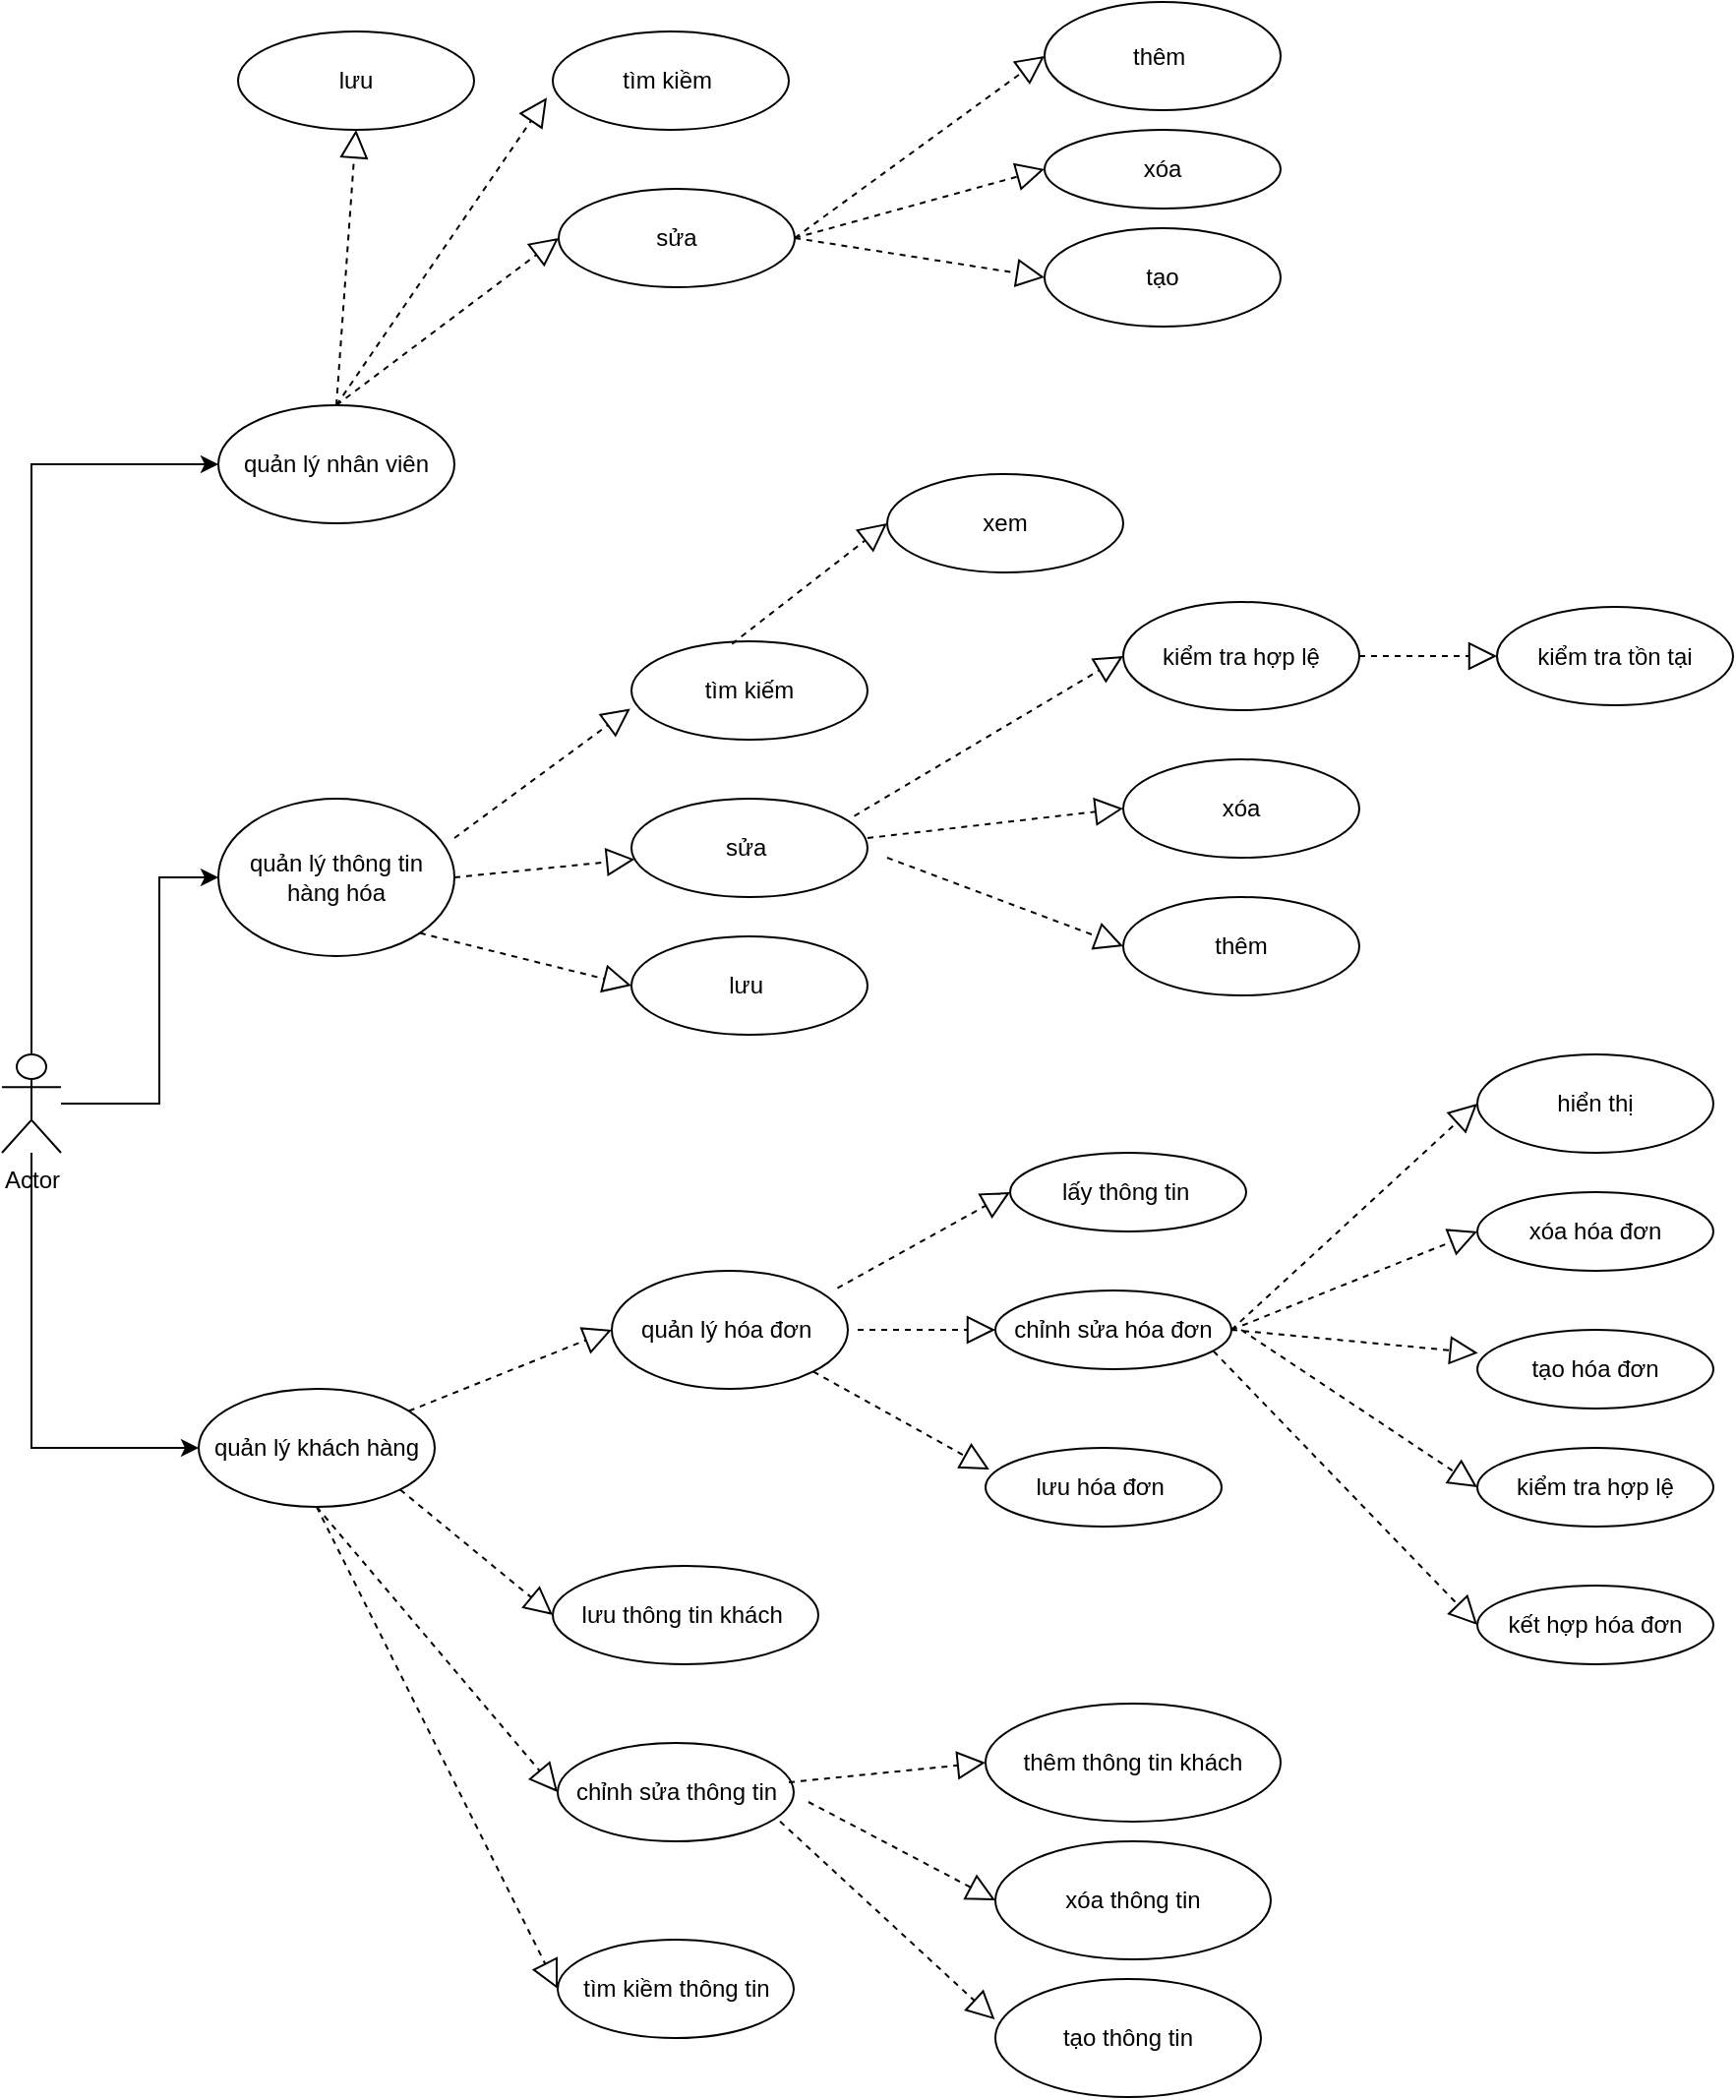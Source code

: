 <mxfile version="24.3.1" type="device">
  <diagram name="Page-1" id="PsJI7rxM4qy0Tq4tHfO_">
    <mxGraphModel dx="1750" dy="870" grid="1" gridSize="10" guides="1" tooltips="1" connect="1" arrows="1" fold="1" page="1" pageScale="1" pageWidth="827" pageHeight="1169" background="none" math="0" shadow="0">
      <root>
        <mxCell id="0" />
        <mxCell id="1" parent="0" />
        <mxCell id="ViQ-UUM5c2DfVasqTYiO-43" style="edgeStyle=orthogonalEdgeStyle;rounded=0;orthogonalLoop=1;jettySize=auto;html=1;entryX=0;entryY=0.5;entryDx=0;entryDy=0;" edge="1" parent="1" source="ViQ-UUM5c2DfVasqTYiO-2" target="ViQ-UUM5c2DfVasqTYiO-10">
          <mxGeometry relative="1" as="geometry">
            <Array as="points">
              <mxPoint x="120" y="575" />
              <mxPoint x="120" y="460" />
            </Array>
          </mxGeometry>
        </mxCell>
        <mxCell id="ViQ-UUM5c2DfVasqTYiO-47" style="edgeStyle=orthogonalEdgeStyle;rounded=0;orthogonalLoop=1;jettySize=auto;html=1;entryX=0;entryY=0.5;entryDx=0;entryDy=0;" edge="1" parent="1" source="ViQ-UUM5c2DfVasqTYiO-2" target="ViQ-UUM5c2DfVasqTYiO-36">
          <mxGeometry relative="1" as="geometry">
            <Array as="points">
              <mxPoint x="55" y="250" />
            </Array>
          </mxGeometry>
        </mxCell>
        <mxCell id="ViQ-UUM5c2DfVasqTYiO-48" style="edgeStyle=orthogonalEdgeStyle;rounded=0;orthogonalLoop=1;jettySize=auto;html=1;entryX=0;entryY=0.5;entryDx=0;entryDy=0;" edge="1" parent="1" source="ViQ-UUM5c2DfVasqTYiO-2" target="ViQ-UUM5c2DfVasqTYiO-27">
          <mxGeometry relative="1" as="geometry">
            <Array as="points">
              <mxPoint x="55" y="750" />
            </Array>
          </mxGeometry>
        </mxCell>
        <mxCell id="ViQ-UUM5c2DfVasqTYiO-2" value="Actor" style="shape=umlActor;verticalLabelPosition=bottom;verticalAlign=top;html=1;outlineConnect=0;" vertex="1" parent="1">
          <mxGeometry x="40" y="550" width="30" height="50" as="geometry" />
        </mxCell>
        <mxCell id="ViQ-UUM5c2DfVasqTYiO-8" value="xem" style="ellipse;whiteSpace=wrap;html=1;" vertex="1" parent="1">
          <mxGeometry x="490" y="255" width="120" height="50" as="geometry" />
        </mxCell>
        <mxCell id="ViQ-UUM5c2DfVasqTYiO-9" value="tìm kiếm" style="ellipse;whiteSpace=wrap;html=1;" vertex="1" parent="1">
          <mxGeometry x="360" y="340" width="120" height="50" as="geometry" />
        </mxCell>
        <mxCell id="ViQ-UUM5c2DfVasqTYiO-10" value="quản lý thông tin hàng hóa" style="ellipse;whiteSpace=wrap;html=1;" vertex="1" parent="1">
          <mxGeometry x="150" y="420" width="120" height="80" as="geometry" />
        </mxCell>
        <mxCell id="ViQ-UUM5c2DfVasqTYiO-11" value="xóa" style="ellipse;whiteSpace=wrap;html=1;" vertex="1" parent="1">
          <mxGeometry x="610" y="400" width="120" height="50" as="geometry" />
        </mxCell>
        <mxCell id="ViQ-UUM5c2DfVasqTYiO-12" value="sửa&amp;nbsp;" style="ellipse;whiteSpace=wrap;html=1;" vertex="1" parent="1">
          <mxGeometry x="360" y="420" width="120" height="50" as="geometry" />
        </mxCell>
        <mxCell id="ViQ-UUM5c2DfVasqTYiO-13" value="thêm" style="ellipse;whiteSpace=wrap;html=1;" vertex="1" parent="1">
          <mxGeometry x="610" y="470" width="120" height="50" as="geometry" />
        </mxCell>
        <mxCell id="ViQ-UUM5c2DfVasqTYiO-14" value="quản lý hóa đơn&amp;nbsp;" style="ellipse;whiteSpace=wrap;html=1;" vertex="1" parent="1">
          <mxGeometry x="350" y="660" width="120" height="60" as="geometry" />
        </mxCell>
        <mxCell id="ViQ-UUM5c2DfVasqTYiO-15" value="lấy thông tin&amp;nbsp;" style="ellipse;whiteSpace=wrap;html=1;" vertex="1" parent="1">
          <mxGeometry x="552.5" y="600" width="120" height="40" as="geometry" />
        </mxCell>
        <mxCell id="ViQ-UUM5c2DfVasqTYiO-16" value="lưu&amp;nbsp;" style="ellipse;whiteSpace=wrap;html=1;" vertex="1" parent="1">
          <mxGeometry x="360" y="490" width="120" height="50" as="geometry" />
        </mxCell>
        <mxCell id="ViQ-UUM5c2DfVasqTYiO-17" value="tạo hóa đơn" style="ellipse;whiteSpace=wrap;html=1;" vertex="1" parent="1">
          <mxGeometry x="790" y="690" width="120" height="40" as="geometry" />
        </mxCell>
        <mxCell id="ViQ-UUM5c2DfVasqTYiO-18" value="kết hợp hóa đơn" style="ellipse;whiteSpace=wrap;html=1;" vertex="1" parent="1">
          <mxGeometry x="790" y="820" width="120" height="40" as="geometry" />
        </mxCell>
        <mxCell id="ViQ-UUM5c2DfVasqTYiO-19" value="lưu hóa đơn&amp;nbsp;" style="ellipse;whiteSpace=wrap;html=1;" vertex="1" parent="1">
          <mxGeometry x="540" y="750" width="120" height="40" as="geometry" />
        </mxCell>
        <mxCell id="ViQ-UUM5c2DfVasqTYiO-20" value="chỉnh sửa hóa đơn" style="ellipse;whiteSpace=wrap;html=1;" vertex="1" parent="1">
          <mxGeometry x="545" y="670" width="120" height="40" as="geometry" />
        </mxCell>
        <mxCell id="ViQ-UUM5c2DfVasqTYiO-21" value="kiểm tra hợp lệ" style="ellipse;whiteSpace=wrap;html=1;" vertex="1" parent="1">
          <mxGeometry x="610" y="320" width="120" height="55" as="geometry" />
        </mxCell>
        <mxCell id="ViQ-UUM5c2DfVasqTYiO-23" value="kiểm tra tồn tại" style="ellipse;whiteSpace=wrap;html=1;" vertex="1" parent="1">
          <mxGeometry x="800" y="322.5" width="120" height="50" as="geometry" />
        </mxCell>
        <mxCell id="ViQ-UUM5c2DfVasqTYiO-24" value="xóa hóa đơn" style="ellipse;whiteSpace=wrap;html=1;" vertex="1" parent="1">
          <mxGeometry x="790" y="620" width="120" height="40" as="geometry" />
        </mxCell>
        <mxCell id="ViQ-UUM5c2DfVasqTYiO-25" value="kiểm tra hợp lệ" style="ellipse;whiteSpace=wrap;html=1;" vertex="1" parent="1">
          <mxGeometry x="790" y="750" width="120" height="40" as="geometry" />
        </mxCell>
        <mxCell id="ViQ-UUM5c2DfVasqTYiO-26" value="hiển thị" style="ellipse;whiteSpace=wrap;html=1;" vertex="1" parent="1">
          <mxGeometry x="790" y="550" width="120" height="50" as="geometry" />
        </mxCell>
        <mxCell id="ViQ-UUM5c2DfVasqTYiO-27" value="quản lý khách hàng" style="ellipse;whiteSpace=wrap;html=1;" vertex="1" parent="1">
          <mxGeometry x="140" y="720" width="120" height="60" as="geometry" />
        </mxCell>
        <mxCell id="ViQ-UUM5c2DfVasqTYiO-28" value="thêm thông tin khách" style="ellipse;whiteSpace=wrap;html=1;" vertex="1" parent="1">
          <mxGeometry x="540" y="880" width="150" height="60" as="geometry" />
        </mxCell>
        <mxCell id="ViQ-UUM5c2DfVasqTYiO-29" value="lưu thông tin khách&amp;nbsp;" style="ellipse;whiteSpace=wrap;html=1;" vertex="1" parent="1">
          <mxGeometry x="320" y="810" width="135" height="50" as="geometry" />
        </mxCell>
        <mxCell id="ViQ-UUM5c2DfVasqTYiO-30" value="chỉnh sửa thông tin" style="ellipse;whiteSpace=wrap;html=1;" vertex="1" parent="1">
          <mxGeometry x="322.5" y="900" width="120" height="50" as="geometry" />
        </mxCell>
        <mxCell id="ViQ-UUM5c2DfVasqTYiO-32" value="xóa thông tin" style="ellipse;whiteSpace=wrap;html=1;" vertex="1" parent="1">
          <mxGeometry x="545" y="950" width="140" height="60" as="geometry" />
        </mxCell>
        <mxCell id="ViQ-UUM5c2DfVasqTYiO-34" value="tạo thông tin" style="ellipse;whiteSpace=wrap;html=1;" vertex="1" parent="1">
          <mxGeometry x="545" y="1020" width="135" height="60" as="geometry" />
        </mxCell>
        <mxCell id="ViQ-UUM5c2DfVasqTYiO-35" value="tìm kiềm thông tin" style="ellipse;whiteSpace=wrap;html=1;" vertex="1" parent="1">
          <mxGeometry x="322.5" y="1000" width="120" height="50" as="geometry" />
        </mxCell>
        <mxCell id="ViQ-UUM5c2DfVasqTYiO-36" value="quản lý nhân viên" style="ellipse;whiteSpace=wrap;html=1;" vertex="1" parent="1">
          <mxGeometry x="150" y="220" width="120" height="60" as="geometry" />
        </mxCell>
        <mxCell id="ViQ-UUM5c2DfVasqTYiO-37" value="tìm kiềm&amp;nbsp;" style="ellipse;whiteSpace=wrap;html=1;" vertex="1" parent="1">
          <mxGeometry x="320" y="30" width="120" height="50" as="geometry" />
        </mxCell>
        <mxCell id="ViQ-UUM5c2DfVasqTYiO-38" value="sửa" style="ellipse;whiteSpace=wrap;html=1;" vertex="1" parent="1">
          <mxGeometry x="323" y="110" width="120" height="50" as="geometry" />
        </mxCell>
        <mxCell id="ViQ-UUM5c2DfVasqTYiO-39" value="thêm&amp;nbsp;" style="ellipse;whiteSpace=wrap;html=1;" vertex="1" parent="1">
          <mxGeometry x="570" y="15" width="120" height="55" as="geometry" />
        </mxCell>
        <mxCell id="ViQ-UUM5c2DfVasqTYiO-40" value="lưu" style="ellipse;whiteSpace=wrap;html=1;" vertex="1" parent="1">
          <mxGeometry x="160" y="30" width="120" height="50" as="geometry" />
        </mxCell>
        <mxCell id="ViQ-UUM5c2DfVasqTYiO-41" value="xóa" style="ellipse;whiteSpace=wrap;html=1;" vertex="1" parent="1">
          <mxGeometry x="570" y="80" width="120" height="40" as="geometry" />
        </mxCell>
        <mxCell id="ViQ-UUM5c2DfVasqTYiO-42" value="tạo" style="ellipse;whiteSpace=wrap;html=1;" vertex="1" parent="1">
          <mxGeometry x="570" y="130" width="120" height="50" as="geometry" />
        </mxCell>
        <mxCell id="ViQ-UUM5c2DfVasqTYiO-55" value="" style="endArrow=block;dashed=1;endFill=0;endSize=12;html=1;rounded=0;entryX=0;entryY=0.5;entryDx=0;entryDy=0;" edge="1" parent="1" source="ViQ-UUM5c2DfVasqTYiO-27" target="ViQ-UUM5c2DfVasqTYiO-14">
          <mxGeometry width="160" relative="1" as="geometry">
            <mxPoint x="260" y="750" as="sourcePoint" />
            <mxPoint x="420" y="750" as="targetPoint" />
          </mxGeometry>
        </mxCell>
        <mxCell id="ViQ-UUM5c2DfVasqTYiO-56" value="" style="endArrow=block;dashed=1;endFill=0;endSize=12;html=1;rounded=0;entryX=0;entryY=0.5;entryDx=0;entryDy=0;exitX=1;exitY=1;exitDx=0;exitDy=0;" edge="1" parent="1" source="ViQ-UUM5c2DfVasqTYiO-27" target="ViQ-UUM5c2DfVasqTYiO-29">
          <mxGeometry width="160" relative="1" as="geometry">
            <mxPoint x="250" y="780" as="sourcePoint" />
            <mxPoint x="390" y="770" as="targetPoint" />
          </mxGeometry>
        </mxCell>
        <mxCell id="ViQ-UUM5c2DfVasqTYiO-57" value="" style="endArrow=block;dashed=1;endFill=0;endSize=12;html=1;rounded=0;entryX=0;entryY=0.5;entryDx=0;entryDy=0;exitX=0.956;exitY=0.147;exitDx=0;exitDy=0;exitPerimeter=0;" edge="1" parent="1" source="ViQ-UUM5c2DfVasqTYiO-14" target="ViQ-UUM5c2DfVasqTYiO-15">
          <mxGeometry width="160" relative="1" as="geometry">
            <mxPoint x="400" y="619" as="sourcePoint" />
            <mxPoint x="510" y="619.41" as="targetPoint" />
            <Array as="points" />
          </mxGeometry>
        </mxCell>
        <mxCell id="ViQ-UUM5c2DfVasqTYiO-58" value="" style="endArrow=block;dashed=1;endFill=0;endSize=12;html=1;rounded=0;entryX=0;entryY=0.5;entryDx=0;entryDy=0;" edge="1" parent="1" target="ViQ-UUM5c2DfVasqTYiO-20">
          <mxGeometry width="160" relative="1" as="geometry">
            <mxPoint x="475" y="690" as="sourcePoint" />
            <mxPoint x="563" y="630" as="targetPoint" />
            <Array as="points" />
          </mxGeometry>
        </mxCell>
        <mxCell id="ViQ-UUM5c2DfVasqTYiO-59" value="" style="endArrow=block;dashed=1;endFill=0;endSize=12;html=1;rounded=0;exitX=1;exitY=1;exitDx=0;exitDy=0;entryX=0.016;entryY=0.276;entryDx=0;entryDy=0;entryPerimeter=0;" edge="1" parent="1" source="ViQ-UUM5c2DfVasqTYiO-14" target="ViQ-UUM5c2DfVasqTYiO-19">
          <mxGeometry width="160" relative="1" as="geometry">
            <mxPoint x="485" y="689" as="sourcePoint" />
            <mxPoint x="573" y="640" as="targetPoint" />
            <Array as="points" />
          </mxGeometry>
        </mxCell>
        <mxCell id="ViQ-UUM5c2DfVasqTYiO-64" value="" style="endArrow=block;dashed=1;endFill=0;endSize=12;html=1;rounded=0;entryX=0;entryY=0.5;entryDx=0;entryDy=0;exitX=0.5;exitY=1;exitDx=0;exitDy=0;" edge="1" parent="1" source="ViQ-UUM5c2DfVasqTYiO-27" target="ViQ-UUM5c2DfVasqTYiO-30">
          <mxGeometry width="160" relative="1" as="geometry">
            <mxPoint x="430" y="850" as="sourcePoint" />
            <mxPoint x="590" y="850" as="targetPoint" />
          </mxGeometry>
        </mxCell>
        <mxCell id="ViQ-UUM5c2DfVasqTYiO-65" value="" style="endArrow=block;dashed=1;endFill=0;endSize=12;html=1;rounded=0;entryX=0;entryY=0.5;entryDx=0;entryDy=0;exitX=0.5;exitY=1;exitDx=0;exitDy=0;" edge="1" parent="1" target="ViQ-UUM5c2DfVasqTYiO-35">
          <mxGeometry width="160" relative="1" as="geometry">
            <mxPoint x="200" y="780" as="sourcePoint" />
            <mxPoint x="323" y="925" as="targetPoint" />
          </mxGeometry>
        </mxCell>
        <mxCell id="ViQ-UUM5c2DfVasqTYiO-66" value="" style="endArrow=block;dashed=1;endFill=0;endSize=12;html=1;rounded=0;entryX=0;entryY=0.5;entryDx=0;entryDy=0;" edge="1" parent="1" target="ViQ-UUM5c2DfVasqTYiO-28">
          <mxGeometry width="160" relative="1" as="geometry">
            <mxPoint x="440" y="920" as="sourcePoint" />
            <mxPoint x="600" y="920" as="targetPoint" />
          </mxGeometry>
        </mxCell>
        <mxCell id="ViQ-UUM5c2DfVasqTYiO-67" value="" style="endArrow=block;dashed=1;endFill=0;endSize=12;html=1;rounded=0;entryX=0;entryY=0.5;entryDx=0;entryDy=0;" edge="1" parent="1" target="ViQ-UUM5c2DfVasqTYiO-32">
          <mxGeometry width="160" relative="1" as="geometry">
            <mxPoint x="450" y="930" as="sourcePoint" />
            <mxPoint x="550" y="920" as="targetPoint" />
          </mxGeometry>
        </mxCell>
        <mxCell id="ViQ-UUM5c2DfVasqTYiO-68" value="" style="endArrow=block;dashed=1;endFill=0;endSize=12;html=1;rounded=0;entryX=-0.002;entryY=0.343;entryDx=0;entryDy=0;entryPerimeter=0;exitX=0.942;exitY=0.798;exitDx=0;exitDy=0;exitPerimeter=0;" edge="1" parent="1" source="ViQ-UUM5c2DfVasqTYiO-30" target="ViQ-UUM5c2DfVasqTYiO-34">
          <mxGeometry width="160" relative="1" as="geometry">
            <mxPoint x="460" y="940" as="sourcePoint" />
            <mxPoint x="560" y="930" as="targetPoint" />
          </mxGeometry>
        </mxCell>
        <mxCell id="ViQ-UUM5c2DfVasqTYiO-69" value="" style="endArrow=block;dashed=1;endFill=0;endSize=12;html=1;rounded=0;entryX=0;entryY=0.5;entryDx=0;entryDy=0;exitX=1;exitY=0.5;exitDx=0;exitDy=0;" edge="1" parent="1" source="ViQ-UUM5c2DfVasqTYiO-20" target="ViQ-UUM5c2DfVasqTYiO-24">
          <mxGeometry width="160" relative="1" as="geometry">
            <mxPoint x="670" y="710" as="sourcePoint" />
            <mxPoint x="830" y="710" as="targetPoint" />
          </mxGeometry>
        </mxCell>
        <mxCell id="ViQ-UUM5c2DfVasqTYiO-71" value="" style="endArrow=block;dashed=1;endFill=0;endSize=12;html=1;rounded=0;entryX=0.003;entryY=0.294;entryDx=0;entryDy=0;exitX=1;exitY=0.5;exitDx=0;exitDy=0;entryPerimeter=0;" edge="1" parent="1" target="ViQ-UUM5c2DfVasqTYiO-17">
          <mxGeometry width="160" relative="1" as="geometry">
            <mxPoint x="665" y="690" as="sourcePoint" />
            <mxPoint x="790" y="640" as="targetPoint" />
          </mxGeometry>
        </mxCell>
        <mxCell id="ViQ-UUM5c2DfVasqTYiO-72" value="" style="endArrow=block;dashed=1;endFill=0;endSize=12;html=1;rounded=0;entryX=0;entryY=0.5;entryDx=0;entryDy=0;" edge="1" parent="1" target="ViQ-UUM5c2DfVasqTYiO-25">
          <mxGeometry width="160" relative="1" as="geometry">
            <mxPoint x="670" y="690" as="sourcePoint" />
            <mxPoint x="800" y="650" as="targetPoint" />
          </mxGeometry>
        </mxCell>
        <mxCell id="ViQ-UUM5c2DfVasqTYiO-73" value="" style="endArrow=block;dashed=1;endFill=0;endSize=12;html=1;rounded=0;entryX=0;entryY=0.5;entryDx=0;entryDy=0;exitX=0.924;exitY=0.771;exitDx=0;exitDy=0;exitPerimeter=0;" edge="1" parent="1" source="ViQ-UUM5c2DfVasqTYiO-20" target="ViQ-UUM5c2DfVasqTYiO-18">
          <mxGeometry width="160" relative="1" as="geometry">
            <mxPoint x="685" y="710" as="sourcePoint" />
            <mxPoint x="810" y="660" as="targetPoint" />
          </mxGeometry>
        </mxCell>
        <mxCell id="ViQ-UUM5c2DfVasqTYiO-74" value="" style="endArrow=block;dashed=1;endFill=0;endSize=12;html=1;rounded=0;entryX=0;entryY=0.5;entryDx=0;entryDy=0;exitX=1;exitY=0.5;exitDx=0;exitDy=0;" edge="1" parent="1" source="ViQ-UUM5c2DfVasqTYiO-20" target="ViQ-UUM5c2DfVasqTYiO-26">
          <mxGeometry width="160" relative="1" as="geometry">
            <mxPoint x="695" y="720" as="sourcePoint" />
            <mxPoint x="820" y="670" as="targetPoint" />
          </mxGeometry>
        </mxCell>
        <mxCell id="ViQ-UUM5c2DfVasqTYiO-75" value="" style="endArrow=block;dashed=1;endFill=0;endSize=12;html=1;rounded=0;entryX=-0.005;entryY=0.685;entryDx=0;entryDy=0;entryPerimeter=0;exitX=1;exitY=0.25;exitDx=0;exitDy=0;exitPerimeter=0;" edge="1" parent="1" source="ViQ-UUM5c2DfVasqTYiO-10" target="ViQ-UUM5c2DfVasqTYiO-9">
          <mxGeometry width="160" relative="1" as="geometry">
            <mxPoint x="520" y="430" as="sourcePoint" />
            <mxPoint x="680" y="430" as="targetPoint" />
          </mxGeometry>
        </mxCell>
        <mxCell id="ViQ-UUM5c2DfVasqTYiO-76" value="" style="endArrow=block;dashed=1;endFill=0;endSize=12;html=1;rounded=0;exitX=1;exitY=0.5;exitDx=0;exitDy=0;" edge="1" parent="1" source="ViQ-UUM5c2DfVasqTYiO-10" target="ViQ-UUM5c2DfVasqTYiO-12">
          <mxGeometry width="160" relative="1" as="geometry">
            <mxPoint x="280" y="450" as="sourcePoint" />
            <mxPoint x="369" y="384" as="targetPoint" />
          </mxGeometry>
        </mxCell>
        <mxCell id="ViQ-UUM5c2DfVasqTYiO-77" value="" style="endArrow=block;dashed=1;endFill=0;endSize=12;html=1;rounded=0;exitX=1;exitY=1;exitDx=0;exitDy=0;entryX=0;entryY=0.5;entryDx=0;entryDy=0;" edge="1" parent="1" source="ViQ-UUM5c2DfVasqTYiO-10" target="ViQ-UUM5c2DfVasqTYiO-16">
          <mxGeometry width="160" relative="1" as="geometry">
            <mxPoint x="520" y="430" as="sourcePoint" />
            <mxPoint x="680" y="430" as="targetPoint" />
          </mxGeometry>
        </mxCell>
        <mxCell id="ViQ-UUM5c2DfVasqTYiO-78" value="" style="endArrow=block;dashed=1;endFill=0;endSize=12;html=1;rounded=0;entryX=0;entryY=0.5;entryDx=0;entryDy=0;" edge="1" parent="1" target="ViQ-UUM5c2DfVasqTYiO-11">
          <mxGeometry width="160" relative="1" as="geometry">
            <mxPoint x="480" y="440" as="sourcePoint" />
            <mxPoint x="640" y="440" as="targetPoint" />
          </mxGeometry>
        </mxCell>
        <mxCell id="ViQ-UUM5c2DfVasqTYiO-79" value="" style="endArrow=block;dashed=1;endFill=0;endSize=12;html=1;rounded=0;entryX=0;entryY=0.5;entryDx=0;entryDy=0;" edge="1" parent="1" target="ViQ-UUM5c2DfVasqTYiO-13">
          <mxGeometry width="160" relative="1" as="geometry">
            <mxPoint x="490" y="450" as="sourcePoint" />
            <mxPoint x="620" y="435" as="targetPoint" />
          </mxGeometry>
        </mxCell>
        <mxCell id="ViQ-UUM5c2DfVasqTYiO-80" value="" style="endArrow=block;dashed=1;endFill=0;endSize=12;html=1;rounded=0;entryX=0;entryY=0.5;entryDx=0;entryDy=0;exitX=0.944;exitY=0.176;exitDx=0;exitDy=0;exitPerimeter=0;" edge="1" parent="1" source="ViQ-UUM5c2DfVasqTYiO-12" target="ViQ-UUM5c2DfVasqTYiO-21">
          <mxGeometry width="160" relative="1" as="geometry">
            <mxPoint x="500" y="460" as="sourcePoint" />
            <mxPoint x="630" y="445" as="targetPoint" />
          </mxGeometry>
        </mxCell>
        <mxCell id="ViQ-UUM5c2DfVasqTYiO-81" value="" style="endArrow=block;dashed=1;endFill=0;endSize=12;html=1;rounded=0;entryX=0;entryY=0.5;entryDx=0;entryDy=0;exitX=1;exitY=0.5;exitDx=0;exitDy=0;" edge="1" parent="1" source="ViQ-UUM5c2DfVasqTYiO-21" target="ViQ-UUM5c2DfVasqTYiO-23">
          <mxGeometry width="160" relative="1" as="geometry">
            <mxPoint x="620" y="260" as="sourcePoint" />
            <mxPoint x="780" y="260" as="targetPoint" />
          </mxGeometry>
        </mxCell>
        <mxCell id="ViQ-UUM5c2DfVasqTYiO-82" value="" style="endArrow=block;dashed=1;endFill=0;endSize=12;html=1;rounded=0;entryX=0;entryY=0.5;entryDx=0;entryDy=0;exitX=0.426;exitY=0.026;exitDx=0;exitDy=0;exitPerimeter=0;" edge="1" parent="1" source="ViQ-UUM5c2DfVasqTYiO-9" target="ViQ-UUM5c2DfVasqTYiO-8">
          <mxGeometry width="160" relative="1" as="geometry">
            <mxPoint x="440" y="190" as="sourcePoint" />
            <mxPoint x="600" y="190" as="targetPoint" />
          </mxGeometry>
        </mxCell>
        <mxCell id="ViQ-UUM5c2DfVasqTYiO-83" value="" style="endArrow=block;dashed=1;endFill=0;endSize=12;html=1;rounded=0;entryX=0;entryY=0.5;entryDx=0;entryDy=0;exitX=0.5;exitY=0;exitDx=0;exitDy=0;" edge="1" parent="1" source="ViQ-UUM5c2DfVasqTYiO-36" target="ViQ-UUM5c2DfVasqTYiO-38">
          <mxGeometry width="160" relative="1" as="geometry">
            <mxPoint x="390" y="190" as="sourcePoint" />
            <mxPoint x="550" y="190" as="targetPoint" />
          </mxGeometry>
        </mxCell>
        <mxCell id="ViQ-UUM5c2DfVasqTYiO-84" value="" style="endArrow=block;dashed=1;endFill=0;endSize=12;html=1;rounded=0;entryX=0.5;entryY=1;entryDx=0;entryDy=0;exitX=0.5;exitY=0;exitDx=0;exitDy=0;" edge="1" parent="1" source="ViQ-UUM5c2DfVasqTYiO-36" target="ViQ-UUM5c2DfVasqTYiO-40">
          <mxGeometry width="160" relative="1" as="geometry">
            <mxPoint x="390" y="190" as="sourcePoint" />
            <mxPoint x="550" y="190" as="targetPoint" />
          </mxGeometry>
        </mxCell>
        <mxCell id="ViQ-UUM5c2DfVasqTYiO-85" value="" style="endArrow=block;dashed=1;endFill=0;endSize=12;html=1;rounded=0;exitX=0.5;exitY=0;exitDx=0;exitDy=0;entryX=-0.025;entryY=0.673;entryDx=0;entryDy=0;entryPerimeter=0;" edge="1" parent="1" source="ViQ-UUM5c2DfVasqTYiO-36" target="ViQ-UUM5c2DfVasqTYiO-37">
          <mxGeometry width="160" relative="1" as="geometry">
            <mxPoint x="410" y="170" as="sourcePoint" />
            <mxPoint x="570" y="170" as="targetPoint" />
          </mxGeometry>
        </mxCell>
        <mxCell id="ViQ-UUM5c2DfVasqTYiO-86" value="" style="endArrow=block;dashed=1;endFill=0;endSize=12;html=1;rounded=0;entryX=0;entryY=0.5;entryDx=0;entryDy=0;exitX=1;exitY=0.5;exitDx=0;exitDy=0;" edge="1" parent="1" source="ViQ-UUM5c2DfVasqTYiO-38" target="ViQ-UUM5c2DfVasqTYiO-39">
          <mxGeometry width="160" relative="1" as="geometry">
            <mxPoint x="400" y="120" as="sourcePoint" />
            <mxPoint x="560" y="120" as="targetPoint" />
          </mxGeometry>
        </mxCell>
        <mxCell id="ViQ-UUM5c2DfVasqTYiO-87" value="" style="endArrow=block;dashed=1;endFill=0;endSize=12;html=1;rounded=0;entryX=0;entryY=0.5;entryDx=0;entryDy=0;exitX=1;exitY=0.5;exitDx=0;exitDy=0;" edge="1" parent="1" source="ViQ-UUM5c2DfVasqTYiO-38" target="ViQ-UUM5c2DfVasqTYiO-41">
          <mxGeometry width="160" relative="1" as="geometry">
            <mxPoint x="453" y="145" as="sourcePoint" />
            <mxPoint x="580" y="53" as="targetPoint" />
          </mxGeometry>
        </mxCell>
        <mxCell id="ViQ-UUM5c2DfVasqTYiO-89" value="" style="endArrow=block;dashed=1;endFill=0;endSize=12;html=1;rounded=0;entryX=0;entryY=0.5;entryDx=0;entryDy=0;exitX=1;exitY=0.5;exitDx=0;exitDy=0;" edge="1" parent="1" source="ViQ-UUM5c2DfVasqTYiO-38" target="ViQ-UUM5c2DfVasqTYiO-42">
          <mxGeometry width="160" relative="1" as="geometry">
            <mxPoint x="463" y="155" as="sourcePoint" />
            <mxPoint x="590" y="63" as="targetPoint" />
          </mxGeometry>
        </mxCell>
      </root>
    </mxGraphModel>
  </diagram>
</mxfile>
